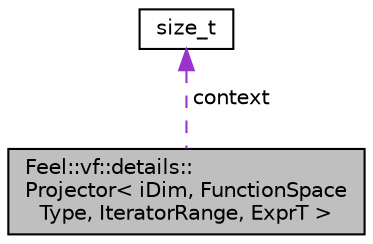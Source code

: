 digraph "Feel::vf::details::Projector&lt; iDim, FunctionSpaceType, IteratorRange, ExprT &gt;"
{
 // LATEX_PDF_SIZE
  edge [fontname="Helvetica",fontsize="10",labelfontname="Helvetica",labelfontsize="10"];
  node [fontname="Helvetica",fontsize="10",shape=record];
  Node1 [label="Feel::vf::details::\lProjector\< iDim, FunctionSpace\lType, IteratorRange, ExprT \>",height=0.2,width=0.4,color="black", fillcolor="grey75", style="filled", fontcolor="black",tooltip="base class for projectors"];
  Node2 -> Node1 [dir="back",color="darkorchid3",fontsize="10",style="dashed",label=" context" ,fontname="Helvetica"];
  Node2 [label="size_t",height=0.2,width=0.4,color="black", fillcolor="white", style="filled",URL="$classsize__t.html",tooltip=" "];
}
